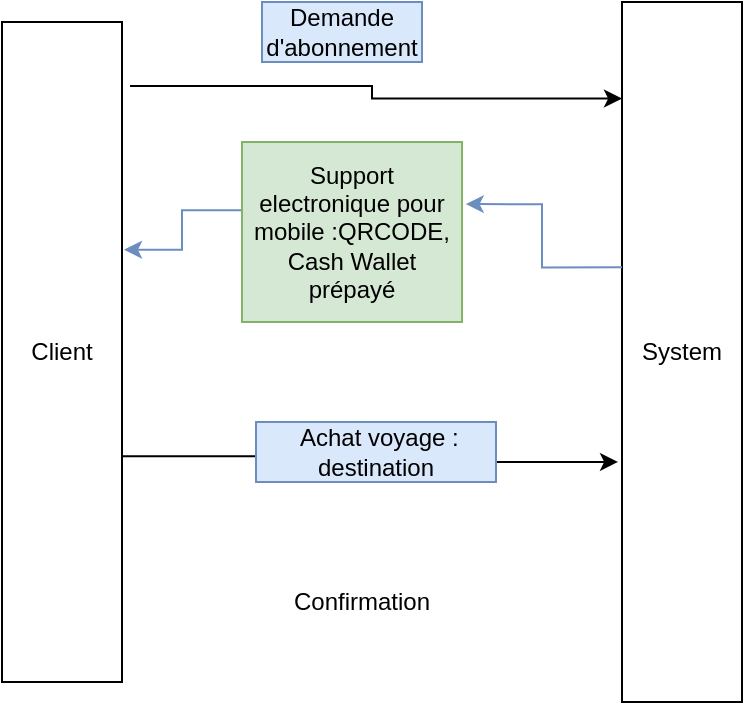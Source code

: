 <mxfile version="13.5.5" type="github">
  <diagram id="hZmp4kSh5wLAMJYNjyrb" name="Page-1">
    <mxGraphModel dx="1144" dy="683" grid="1" gridSize="10" guides="1" tooltips="1" connect="1" arrows="1" fold="1" page="1" pageScale="1" pageWidth="827" pageHeight="1169" math="0" shadow="0">
      <root>
        <mxCell id="0" />
        <mxCell id="1" parent="0" />
        <mxCell id="5fBYy0nUU0CtIiUVLNiD-9" value="Client" style="rounded=0;whiteSpace=wrap;html=1;" vertex="1" parent="1">
          <mxGeometry x="100" y="140" width="60" height="330" as="geometry" />
        </mxCell>
        <mxCell id="5fBYy0nUU0CtIiUVLNiD-10" value="System" style="rounded=0;whiteSpace=wrap;html=1;" vertex="1" parent="1">
          <mxGeometry x="410" y="130" width="60" height="350" as="geometry" />
        </mxCell>
        <mxCell id="5fBYy0nUU0CtIiUVLNiD-17" style="edgeStyle=orthogonalEdgeStyle;rounded=0;orthogonalLoop=1;jettySize=auto;html=1;entryX=0;entryY=0.138;entryDx=0;entryDy=0;entryPerimeter=0;exitX=1.067;exitY=0.097;exitDx=0;exitDy=0;exitPerimeter=0;" edge="1" parent="1" source="5fBYy0nUU0CtIiUVLNiD-9" target="5fBYy0nUU0CtIiUVLNiD-10">
          <mxGeometry relative="1" as="geometry" />
        </mxCell>
        <mxCell id="5fBYy0nUU0CtIiUVLNiD-20" style="edgeStyle=orthogonalEdgeStyle;rounded=0;orthogonalLoop=1;jettySize=auto;html=1;entryX=1.017;entryY=0.345;entryDx=0;entryDy=0;entryPerimeter=0;exitX=0;exitY=0.379;exitDx=0;exitDy=0;exitPerimeter=0;fillColor=#dae8fc;strokeColor=#6c8ebf;" edge="1" parent="1" source="5fBYy0nUU0CtIiUVLNiD-19" target="5fBYy0nUU0CtIiUVLNiD-9">
          <mxGeometry relative="1" as="geometry" />
        </mxCell>
        <mxCell id="5fBYy0nUU0CtIiUVLNiD-23" style="edgeStyle=orthogonalEdgeStyle;rounded=0;orthogonalLoop=1;jettySize=auto;html=1;entryX=-0.033;entryY=0.657;entryDx=0;entryDy=0;entryPerimeter=0;exitX=1;exitY=0.658;exitDx=0;exitDy=0;exitPerimeter=0;" edge="1" parent="1" source="5fBYy0nUU0CtIiUVLNiD-9" target="5fBYy0nUU0CtIiUVLNiD-10">
          <mxGeometry relative="1" as="geometry">
            <mxPoint x="170" y="360" as="sourcePoint" />
          </mxGeometry>
        </mxCell>
        <mxCell id="5fBYy0nUU0CtIiUVLNiD-22" value="&amp;nbsp;Achat voyage : destination" style="text;html=1;strokeColor=#6c8ebf;fillColor=#dae8fc;align=center;verticalAlign=middle;whiteSpace=wrap;rounded=0;" vertex="1" parent="1">
          <mxGeometry x="227" y="340" width="120" height="30" as="geometry" />
        </mxCell>
        <mxCell id="5fBYy0nUU0CtIiUVLNiD-19" value="Support electronique pour mobile :QRCODE, Cash Wallet prépayé " style="text;html=1;strokeColor=#82b366;fillColor=#d5e8d4;align=center;verticalAlign=middle;whiteSpace=wrap;rounded=0;" vertex="1" parent="1">
          <mxGeometry x="220" y="200" width="110" height="90" as="geometry" />
        </mxCell>
        <mxCell id="5fBYy0nUU0CtIiUVLNiD-25" style="edgeStyle=orthogonalEdgeStyle;rounded=0;orthogonalLoop=1;jettySize=auto;html=1;entryX=1.017;entryY=0.345;entryDx=0;entryDy=0;entryPerimeter=0;exitX=0;exitY=0.379;exitDx=0;exitDy=0;exitPerimeter=0;fillColor=#dae8fc;strokeColor=#6c8ebf;" edge="1" parent="1" source="5fBYy0nUU0CtIiUVLNiD-10" target="5fBYy0nUU0CtIiUVLNiD-19">
          <mxGeometry relative="1" as="geometry">
            <mxPoint x="410" y="262.65" as="sourcePoint" />
            <mxPoint x="161.02" y="253.85" as="targetPoint" />
          </mxGeometry>
        </mxCell>
        <mxCell id="5fBYy0nUU0CtIiUVLNiD-26" value="Demande d&#39;abonnement" style="text;html=1;strokeColor=#6c8ebf;fillColor=#dae8fc;align=center;verticalAlign=middle;whiteSpace=wrap;rounded=0;" vertex="1" parent="1">
          <mxGeometry x="230" y="130" width="80" height="30" as="geometry" />
        </mxCell>
        <mxCell id="5fBYy0nUU0CtIiUVLNiD-29" value="Confirmation " style="text;html=1;strokeColor=none;fillColor=none;align=center;verticalAlign=middle;whiteSpace=wrap;rounded=0;" vertex="1" parent="1">
          <mxGeometry x="230" y="420" width="100" height="20" as="geometry" />
        </mxCell>
      </root>
    </mxGraphModel>
  </diagram>
</mxfile>
